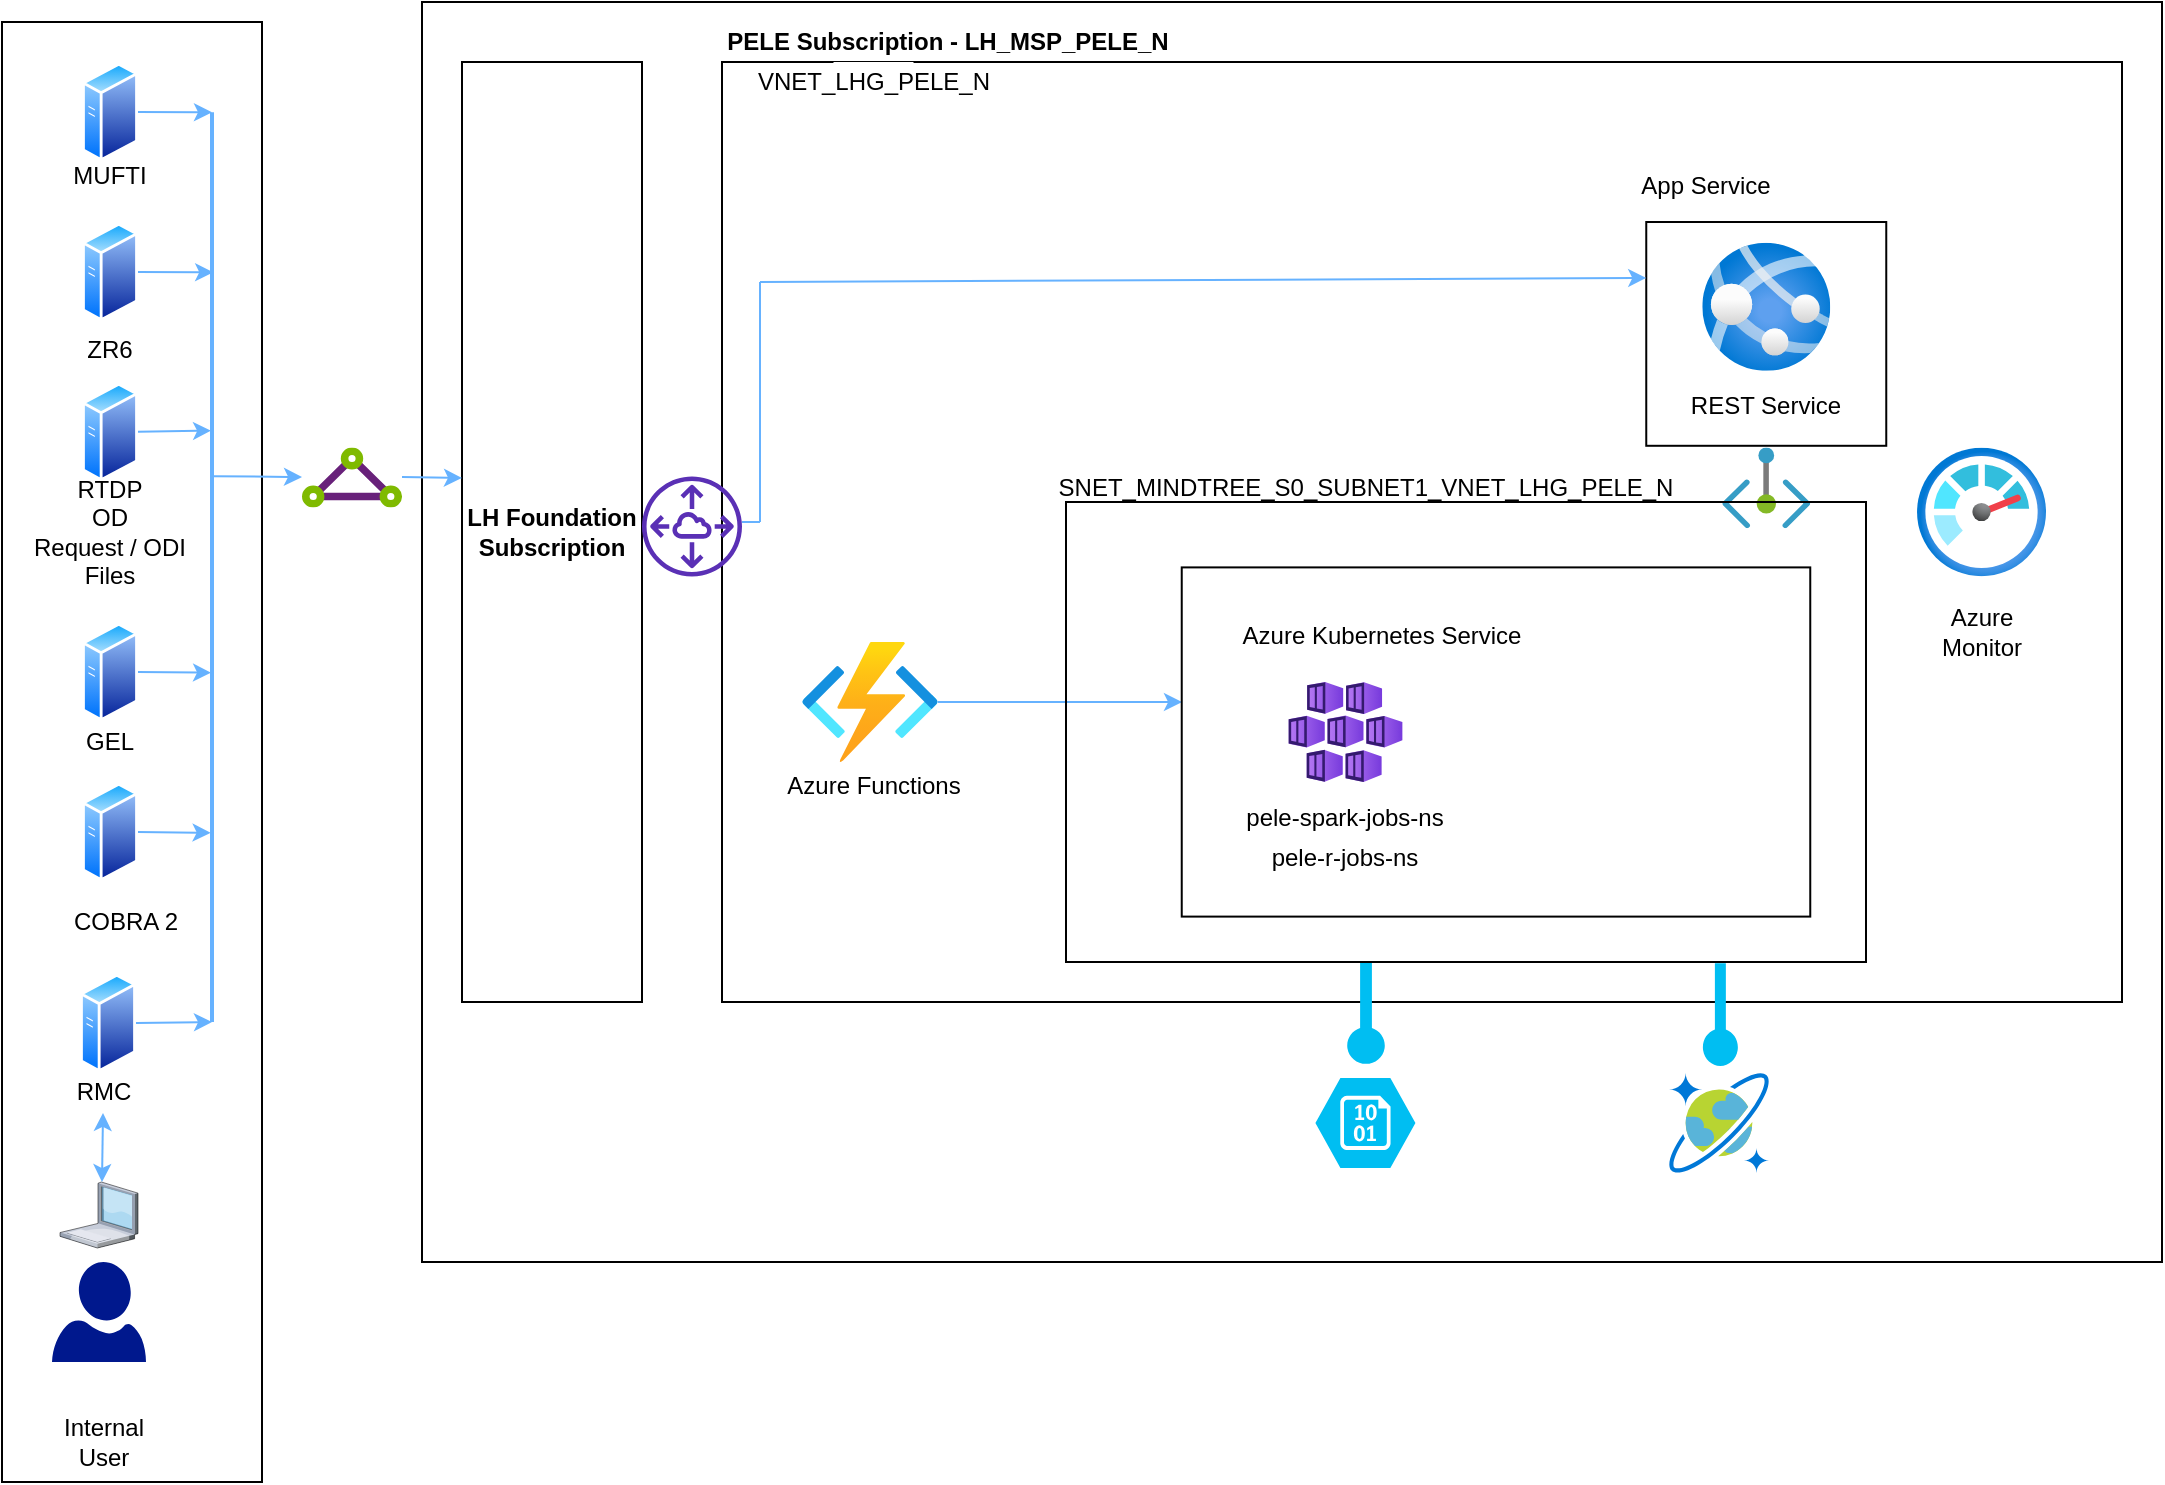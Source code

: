 <mxfile version="14.6.3" type="github">
  <diagram id="4mkBv_YgtIYzEHDCqf_Q" name="Page-1">
    <mxGraphModel dx="1038" dy="579" grid="1" gridSize="10" guides="1" tooltips="1" connect="1" arrows="1" fold="1" page="1" pageScale="1" pageWidth="827" pageHeight="1169" math="0" shadow="0">
      <root>
        <mxCell id="0" />
        <mxCell id="1" parent="0" />
        <mxCell id="eNCzuhEaHwYBkcYv9uUm-4" value="" style="rounded=0;whiteSpace=wrap;html=1;fillColor=none;container=1;treeFolding=1;treeMoving=1;" vertex="1" parent="1">
          <mxGeometry x="400" y="60" width="675" height="444" as="geometry" />
        </mxCell>
        <mxCell id="hd8weYj9Gk-Xb1H9IMSv-36" value="" style="rounded=0;whiteSpace=wrap;html=1;fillColor=none;" parent="1" vertex="1">
          <mxGeometry x="440" y="220" width="350" height="210" as="geometry" />
        </mxCell>
        <mxCell id="hd8weYj9Gk-Xb1H9IMSv-18" value="Application Subscription" style="rounded=0;whiteSpace=wrap;html=1;" parent="1" vertex="1">
          <mxGeometry x="420" y="40" width="380" height="330" as="geometry" />
        </mxCell>
        <mxCell id="hd8weYj9Gk-Xb1H9IMSv-16" value="Application Subscription" style="rounded=0;whiteSpace=wrap;html=1;" parent="1" vertex="1">
          <mxGeometry x="430" y="40" width="370" height="330" as="geometry" />
        </mxCell>
        <mxCell id="hd8weYj9Gk-Xb1H9IMSv-15" value="" style="rounded=0;whiteSpace=wrap;html=1;" parent="1" vertex="1">
          <mxGeometry x="440" y="40" width="360" height="330" as="geometry" />
        </mxCell>
        <mxCell id="hd8weYj9Gk-Xb1H9IMSv-14" value="" style="rounded=0;whiteSpace=wrap;html=1;container=0;" parent="1" vertex="1">
          <mxGeometry x="240" y="10" width="870" height="630" as="geometry" />
        </mxCell>
        <mxCell id="hd8weYj9Gk-Xb1H9IMSv-2" value="" style="rounded=0;whiteSpace=wrap;html=1;" parent="1" vertex="1">
          <mxGeometry x="30" y="20" width="130" height="730" as="geometry" />
        </mxCell>
        <mxCell id="eNCzuhEaHwYBkcYv9uUm-19" value="" style="edgeStyle=none;rounded=0;orthogonalLoop=1;jettySize=auto;html=1;entryX=0;entryY=0.5;entryDx=0;entryDy=0;entryPerimeter=0;strokeColor=#66B2FF;" edge="1" parent="1" source="hd8weYj9Gk-Xb1H9IMSv-5" target="eNCzuhEaHwYBkcYv9uUm-18">
          <mxGeometry relative="1" as="geometry" />
        </mxCell>
        <mxCell id="hd8weYj9Gk-Xb1H9IMSv-5" value="" style="aspect=fixed;perimeter=ellipsePerimeter;html=1;align=center;shadow=0;dashed=0;spacingTop=3;image;image=img/lib/active_directory/generic_server.svg;" parent="1" vertex="1">
          <mxGeometry x="70" y="40" width="28.0" height="50" as="geometry" />
        </mxCell>
        <mxCell id="eNCzuhEaHwYBkcYv9uUm-21" value="" style="edgeStyle=none;rounded=0;orthogonalLoop=1;jettySize=auto;html=1;entryX=0.176;entryY=0.44;entryDx=0;entryDy=0;entryPerimeter=0;strokeColor=#66B2FF;" edge="1" parent="1" source="hd8weYj9Gk-Xb1H9IMSv-6" target="eNCzuhEaHwYBkcYv9uUm-18">
          <mxGeometry relative="1" as="geometry" />
        </mxCell>
        <mxCell id="hd8weYj9Gk-Xb1H9IMSv-6" value="&lt;span style=&quot;color: rgba(0 , 0 , 0 , 0) ; font-family: monospace ; font-size: 0px ; background-color: rgb(248 , 249 , 250)&quot;&gt;%3CmxGraphModel%3E%3Croot%3E%3CmxCell%20id%3D%220%22%2F%3E%3CmxCell%20id%3D%221%22%20parent%3D%220%22%2F%3E%3CmxCell%20id%3D%222%22%20value%3D%22%22%20style%3D%22aspect%3Dfixed%3Bperimeter%3DellipsePerimeter%3Bhtml%3D1%3Balign%3Dcenter%3Bshadow%3D0%3Bdashed%3D0%3BspacingTop%3D3%3Bimage%3Bimage%3Dimg%2Flib%2Factive_directory%2Fgeneric_server.svg%3B%22%20vertex%3D%221%22%20parent%3D%221%22%3E%3CmxGeometry%20x%3D%2270%22%20y%3D%2250%22%20width%3D%2228.0%22%20height%3D%2250%22%20as%3D%22geometry%22%2F%3E%3C%2FmxCell%3E%3C%2Froot%3E%3C%2FmxGraphModel%3E&lt;/span&gt;" style="aspect=fixed;perimeter=ellipsePerimeter;html=1;align=center;shadow=0;dashed=0;spacingTop=3;image;image=img/lib/active_directory/generic_server.svg;" parent="1" vertex="1">
          <mxGeometry x="70" y="120" width="28.0" height="50" as="geometry" />
        </mxCell>
        <mxCell id="eNCzuhEaHwYBkcYv9uUm-22" value="" style="edgeStyle=none;rounded=0;orthogonalLoop=1;jettySize=auto;html=1;entryX=0.35;entryY=0.546;entryDx=0;entryDy=0;entryPerimeter=0;strokeColor=#66B2FF;" edge="1" parent="1" source="hd8weYj9Gk-Xb1H9IMSv-7" target="eNCzuhEaHwYBkcYv9uUm-18">
          <mxGeometry relative="1" as="geometry" />
        </mxCell>
        <mxCell id="hd8weYj9Gk-Xb1H9IMSv-7" value="&lt;span style=&quot;color: rgba(0 , 0 , 0 , 0) ; font-family: monospace ; font-size: 0px ; background-color: rgb(248 , 249 , 250)&quot;&gt;%3CmxGraphModel%3E%3Croot%3E%3CmxCell%20id%3D%220%22%2F%3E%3CmxCell%20id%3D%221%22%20parent%3D%220%22%2F%3E%3CmxCell%20id%3D%222%22%20value%3D%22%22%20style%3D%22aspect%3Dfixed%3Bperimeter%3DellipsePerimeter%3Bhtml%3D1%3Balign%3Dcenter%3Bshadow%3D0%3Bdashed%3D0%3BspacingTop%3D3%3Bimage%3Bimage%3Dimg%2Flib%2Factive_directory%2Fgeneric_server.svg%3B%22%20vertex%3D%221%22%20parent%3D%221%22%3E%3CmxGeometry%20x%3D%2270%22%20y%3D%2250%22%20width%3D%2228.0%22%20height%3D%2250%22%20as%3D%22geometry%22%2F%3E%3C%2FmxCell%3E%3C%2Froot%3E%3C%2FmxGraphModel%3E&lt;/span&gt;" style="aspect=fixed;perimeter=ellipsePerimeter;html=1;align=center;shadow=0;dashed=0;spacingTop=3;image;image=img/lib/active_directory/generic_server.svg;" parent="1" vertex="1">
          <mxGeometry x="70" y="200" width="28.0" height="50" as="geometry" />
        </mxCell>
        <mxCell id="eNCzuhEaHwYBkcYv9uUm-23" value="" style="edgeStyle=none;rounded=0;orthogonalLoop=1;jettySize=auto;html=1;entryX=0.616;entryY=0.546;entryDx=0;entryDy=0;entryPerimeter=0;exitX=1;exitY=0.5;exitDx=0;exitDy=0;strokeColor=#66B2FF;" edge="1" parent="1" source="hd8weYj9Gk-Xb1H9IMSv-8" target="eNCzuhEaHwYBkcYv9uUm-18">
          <mxGeometry relative="1" as="geometry" />
        </mxCell>
        <mxCell id="hd8weYj9Gk-Xb1H9IMSv-8" value="&lt;span style=&quot;color: rgba(0 , 0 , 0 , 0) ; font-family: monospace ; font-size: 0px ; background-color: rgb(248 , 249 , 250)&quot;&gt;%3CmxGraphModel%3E%3Croot%3E%3CmxCell%20id%3D%220%22%2F%3E%3CmxCell%20id%3D%221%22%20parent%3D%220%22%2F%3E%3CmxCell%20id%3D%222%22%20value%3D%22%22%20style%3D%22aspect%3Dfixed%3Bperimeter%3DellipsePerimeter%3Bhtml%3D1%3Balign%3Dcenter%3Bshadow%3D0%3Bdashed%3D0%3BspacingTop%3D3%3Bimage%3Bimage%3Dimg%2Flib%2Factive_directory%2Fgeneric_server.svg%3B%22%20vertex%3D%221%22%20parent%3D%221%22%3E%3CmxGeometry%20x%3D%2270%22%20y%3D%2250%22%20width%3D%2228.0%22%20height%3D%2250%22%20as%3D%22geometry%22%2F%3E%3C%2FmxCell%3E%3C%2Froot%3E%3C%2FmxGraphModel%3E&lt;/span&gt;" style="aspect=fixed;perimeter=ellipsePerimeter;html=1;align=center;shadow=0;dashed=0;spacingTop=3;image;image=img/lib/active_directory/generic_server.svg;" parent="1" vertex="1">
          <mxGeometry x="70" y="320" width="28.0" height="50" as="geometry" />
        </mxCell>
        <mxCell id="hd8weYj9Gk-Xb1H9IMSv-9" value="" style="aspect=fixed;html=1;points=[];align=center;image;fontSize=12;image=img/lib/mscae/Express_Route.svg;" parent="1" vertex="1">
          <mxGeometry x="180" y="232.75" width="50" height="30" as="geometry" />
        </mxCell>
        <mxCell id="hd8weYj9Gk-Xb1H9IMSv-10" value="&lt;b&gt;LH Foundation Subscription&lt;/b&gt;" style="rounded=0;whiteSpace=wrap;html=1;" parent="1" vertex="1">
          <mxGeometry x="260" y="40" width="90" height="470" as="geometry" />
        </mxCell>
        <mxCell id="hd8weYj9Gk-Xb1H9IMSv-20" value="" style="rounded=0;whiteSpace=wrap;html=1;" parent="1" vertex="1">
          <mxGeometry x="480" y="243.784" width="120" height="124.324" as="geometry" />
        </mxCell>
        <mxCell id="hd8weYj9Gk-Xb1H9IMSv-19" value="" style="rounded=0;whiteSpace=wrap;html=1;align=left;" parent="1" vertex="1">
          <mxGeometry x="390" y="40" width="700" height="470" as="geometry" />
        </mxCell>
        <mxCell id="hd8weYj9Gk-Xb1H9IMSv-11" value="" style="aspect=fixed;html=1;points=[];align=center;image;fontSize=12;image=img/lib/azure2/compute/App_Services.svg;" parent="1" vertex="1">
          <mxGeometry x="880.13" y="130.427" width="64" height="64" as="geometry" />
        </mxCell>
        <mxCell id="hd8weYj9Gk-Xb1H9IMSv-3" value="" style="aspect=fixed;html=1;points=[];align=center;image;fontSize=12;image=img/lib/azure2/compute/Kubernetes_Services.svg;fontFamily=Helvetica;fontColor=#000000;strokeColor=#000000;fillColor=#ffffff;" parent="1" vertex="1">
          <mxGeometry x="658.51" y="350.001" width="86.49" height="50" as="geometry" />
        </mxCell>
        <mxCell id="eNCzuhEaHwYBkcYv9uUm-59" value="" style="edgeStyle=none;rounded=0;orthogonalLoop=1;jettySize=auto;html=1;endArrow=classic;endFill=1;strokeColor=#66B2FF;entryX=0.145;entryY=0.435;entryDx=0;entryDy=0;entryPerimeter=0;startArrow=none;startFill=0;" edge="1" parent="1" source="hd8weYj9Gk-Xb1H9IMSv-12" target="eNCzuhEaHwYBkcYv9uUm-2">
          <mxGeometry relative="1" as="geometry" />
        </mxCell>
        <mxCell id="hd8weYj9Gk-Xb1H9IMSv-12" value="" style="aspect=fixed;html=1;points=[];align=center;image;fontSize=12;image=img/lib/azure2/compute/Function_Apps.svg;" parent="1" vertex="1">
          <mxGeometry x="430.0" y="329.997" width="68" height="60" as="geometry" />
        </mxCell>
        <mxCell id="hd8weYj9Gk-Xb1H9IMSv-22" value="pele-spark-jobs-ns" style="text;html=1;strokeColor=none;fillColor=none;align=center;verticalAlign=middle;whiteSpace=wrap;rounded=0;" parent="1" vertex="1">
          <mxGeometry x="644.26" y="405.133" width="115" height="24.865" as="geometry" />
        </mxCell>
        <mxCell id="hd8weYj9Gk-Xb1H9IMSv-23" value="pele-r-jobs-ns" style="text;html=1;strokeColor=none;fillColor=none;align=center;verticalAlign=middle;whiteSpace=wrap;rounded=0;" parent="1" vertex="1">
          <mxGeometry x="644.26" y="425.131" width="115" height="24.865" as="geometry" />
        </mxCell>
        <mxCell id="hd8weYj9Gk-Xb1H9IMSv-24" value="Azure Kubernetes Service" style="text;html=1;strokeColor=none;fillColor=none;align=center;verticalAlign=middle;whiteSpace=wrap;rounded=0;" parent="1" vertex="1">
          <mxGeometry x="640" y="315.001" width="160" height="24.865" as="geometry" />
        </mxCell>
        <mxCell id="hd8weYj9Gk-Xb1H9IMSv-25" value="" style="rounded=0;whiteSpace=wrap;html=1;fillColor=none;" parent="1" vertex="1">
          <mxGeometry x="852.13" y="120.005" width="120" height="111.892" as="geometry" />
        </mxCell>
        <mxCell id="hd8weYj9Gk-Xb1H9IMSv-26" value="REST Service" style="text;html=1;strokeColor=none;fillColor=none;align=center;verticalAlign=middle;whiteSpace=wrap;rounded=0;" parent="1" vertex="1">
          <mxGeometry x="867.13" y="200.005" width="90" height="24.865" as="geometry" />
        </mxCell>
        <mxCell id="hd8weYj9Gk-Xb1H9IMSv-27" value="App Service" style="text;html=1;strokeColor=none;fillColor=none;align=center;verticalAlign=middle;whiteSpace=wrap;rounded=0;" parent="1" vertex="1">
          <mxGeometry x="802" y="90.0" width="160" height="24.865" as="geometry" />
        </mxCell>
        <mxCell id="hd8weYj9Gk-Xb1H9IMSv-28" value="Azure Functions" style="text;html=1;strokeColor=none;fillColor=none;align=center;verticalAlign=middle;whiteSpace=wrap;rounded=0;" parent="1" vertex="1">
          <mxGeometry x="385.74" y="390.0" width="160" height="24.865" as="geometry" />
        </mxCell>
        <mxCell id="hd8weYj9Gk-Xb1H9IMSv-31" value="" style="verticalLabelPosition=bottom;html=1;verticalAlign=top;align=center;strokeColor=none;fillColor=#00BEF2;shape=mxgraph.azure.service_endpoint;rotation=-90;" parent="1" vertex="1">
          <mxGeometry x="686.71" y="505.63" width="50.58" height="20" as="geometry" />
        </mxCell>
        <mxCell id="hd8weYj9Gk-Xb1H9IMSv-32" value="" style="verticalLabelPosition=bottom;html=1;verticalAlign=top;align=center;strokeColor=none;fillColor=#00BEF2;shape=mxgraph.azure.service_endpoint;rotation=-90;" parent="1" vertex="1">
          <mxGeometry x="863.5" y="507" width="51.37" height="18.63" as="geometry" />
        </mxCell>
        <mxCell id="hd8weYj9Gk-Xb1H9IMSv-33" value="" style="aspect=fixed;html=1;points=[];align=center;image;fontSize=12;image=img/lib/mscae/CosmosDB.svg;fillColor=none;" parent="1" vertex="1">
          <mxGeometry x="863.5" y="545.45" width="50" height="50" as="geometry" />
        </mxCell>
        <mxCell id="hd8weYj9Gk-Xb1H9IMSv-34" value="" style="verticalLabelPosition=bottom;html=1;verticalAlign=top;align=center;strokeColor=none;fillColor=#00BEF2;shape=mxgraph.azure.storage_blob;" parent="1" vertex="1">
          <mxGeometry x="686.71" y="547.95" width="50" height="45" as="geometry" />
        </mxCell>
        <mxCell id="hd8weYj9Gk-Xb1H9IMSv-37" value="VNET_LHG_PELE_N" style="text;html=1;strokeColor=none;align=center;verticalAlign=middle;whiteSpace=wrap;rounded=0;fillColor=#ffffff;" parent="1" vertex="1">
          <mxGeometry x="445.74" y="40.0" width="40" height="20" as="geometry" />
        </mxCell>
        <mxCell id="ONxTiPL2fYkh23oSjzhZ-1" value="" style="aspect=fixed;html=1;points=[];align=center;image;fontSize=12;image=img/lib/azure2/management_governance/Monitor.svg;" parent="1" vertex="1">
          <mxGeometry x="987.51" y="232.75" width="64.49" height="64.49" as="geometry" />
        </mxCell>
        <mxCell id="ONxTiPL2fYkh23oSjzhZ-3" value="Azure Monitor" style="text;html=1;strokeColor=none;fillColor=none;align=center;verticalAlign=middle;whiteSpace=wrap;rounded=0;" parent="1" vertex="1">
          <mxGeometry x="1000" y="315" width="40" height="20" as="geometry" />
        </mxCell>
        <mxCell id="ONxTiPL2fYkh23oSjzhZ-4" value="MUFTI" style="text;html=1;strokeColor=none;fillColor=none;align=center;verticalAlign=middle;whiteSpace=wrap;rounded=0;" parent="1" vertex="1">
          <mxGeometry x="64" y="87" width="40" height="20" as="geometry" />
        </mxCell>
        <mxCell id="ONxTiPL2fYkh23oSjzhZ-5" value="ZR6" style="text;html=1;strokeColor=none;fillColor=none;align=center;verticalAlign=middle;whiteSpace=wrap;rounded=0;" parent="1" vertex="1">
          <mxGeometry x="64" y="174.43" width="40" height="20" as="geometry" />
        </mxCell>
        <mxCell id="ONxTiPL2fYkh23oSjzhZ-6" value="RTDP&lt;br&gt;OD&lt;br&gt;Request / ODI Files" style="text;html=1;strokeColor=none;fillColor=none;align=center;verticalAlign=middle;whiteSpace=wrap;rounded=0;" parent="1" vertex="1">
          <mxGeometry x="38" y="265" width="92" height="20" as="geometry" />
        </mxCell>
        <mxCell id="ONxTiPL2fYkh23oSjzhZ-7" value="GEL" style="text;html=1;strokeColor=none;fillColor=none;align=center;verticalAlign=middle;whiteSpace=wrap;rounded=0;" parent="1" vertex="1">
          <mxGeometry x="64" y="370" width="40" height="20" as="geometry" />
        </mxCell>
        <mxCell id="eNCzuhEaHwYBkcYv9uUm-24" value="" style="edgeStyle=none;rounded=0;orthogonalLoop=1;jettySize=auto;html=1;entryX=0.792;entryY=0.569;entryDx=0;entryDy=0;entryPerimeter=0;strokeColor=#66B2FF;" edge="1" parent="1" source="ONxTiPL2fYkh23oSjzhZ-8" target="eNCzuhEaHwYBkcYv9uUm-18">
          <mxGeometry relative="1" as="geometry" />
        </mxCell>
        <mxCell id="ONxTiPL2fYkh23oSjzhZ-8" value="&lt;span style=&quot;color: rgba(0 , 0 , 0 , 0) ; font-family: monospace ; font-size: 0px ; background-color: rgb(248 , 249 , 250)&quot;&gt;%3CmxGraphModel%3E%3Croot%3E%3CmxCell%20id%3D%220%22%2F%3E%3CmxCell%20id%3D%221%22%20parent%3D%220%22%2F%3E%3CmxCell%20id%3D%222%22%20value%3D%22%22%20style%3D%22aspect%3Dfixed%3Bperimeter%3DellipsePerimeter%3Bhtml%3D1%3Balign%3Dcenter%3Bshadow%3D0%3Bdashed%3D0%3BspacingTop%3D3%3Bimage%3Bimage%3Dimg%2Flib%2Factive_directory%2Fgeneric_server.svg%3B%22%20vertex%3D%221%22%20parent%3D%221%22%3E%3CmxGeometry%20x%3D%2270%22%20y%3D%2250%22%20width%3D%2228.0%22%20height%3D%2250%22%20as%3D%22geometry%22%2F%3E%3C%2FmxCell%3E%3C%2Froot%3E%3C%2FmxGraphModel%3E&lt;/span&gt;" style="aspect=fixed;perimeter=ellipsePerimeter;html=1;align=center;shadow=0;dashed=0;spacingTop=3;image;image=img/lib/active_directory/generic_server.svg;" parent="1" vertex="1">
          <mxGeometry x="70" y="400" width="28.0" height="50" as="geometry" />
        </mxCell>
        <mxCell id="ONxTiPL2fYkh23oSjzhZ-9" value="COBRA 2" style="text;html=1;strokeColor=none;fillColor=none;align=center;verticalAlign=middle;whiteSpace=wrap;rounded=0;" parent="1" vertex="1">
          <mxGeometry x="64" y="460" width="56" height="20" as="geometry" />
        </mxCell>
        <mxCell id="Z8Xp0hfPRXAwohdE5s9D-7" value="SNET_MINDTREE_S0_SUBNET1_VNET_LHG_PELE_N" style="text;html=1;strokeColor=none;fillColor=none;align=center;verticalAlign=middle;whiteSpace=wrap;rounded=0;" parent="1" vertex="1">
          <mxGeometry x="692" y="242.75" width="40" height="20" as="geometry" />
        </mxCell>
        <mxCell id="Z8Xp0hfPRXAwohdE5s9D-8" value="" style="aspect=fixed;html=1;points=[];align=center;image;fontSize=12;image=img/lib/azure2/networking/Private_Endpoint.svg;fillColor=none;" parent="1" vertex="1">
          <mxGeometry x="890.13" y="232.75" width="44" height="40.33" as="geometry" />
        </mxCell>
        <mxCell id="eNCzuhEaHwYBkcYv9uUm-1" value="" style="rounded=0;whiteSpace=wrap;html=1;fillColor=none;" vertex="1" parent="1">
          <mxGeometry x="619.87" y="292.7" width="314.26" height="174.6" as="geometry" />
        </mxCell>
        <mxCell id="eNCzuhEaHwYBkcYv9uUm-2" value="" style="rounded=0;whiteSpace=wrap;html=1;fillColor=none;container=0;" vertex="1" parent="1">
          <mxGeometry x="562" y="260" width="400" height="230" as="geometry" />
        </mxCell>
        <mxCell id="eNCzuhEaHwYBkcYv9uUm-5" value="" style="aspect=fixed;pointerEvents=1;shadow=0;dashed=0;html=1;strokeColor=none;labelPosition=center;verticalLabelPosition=bottom;verticalAlign=top;align=center;fillColor=#00188D;shape=mxgraph.azure.user" vertex="1" parent="1">
          <mxGeometry x="55" y="640" width="47" height="50" as="geometry" />
        </mxCell>
        <mxCell id="eNCzuhEaHwYBkcYv9uUm-8" value="Internal User" style="text;html=1;strokeColor=none;fillColor=none;align=center;verticalAlign=middle;whiteSpace=wrap;rounded=0;" vertex="1" parent="1">
          <mxGeometry x="60.5" y="720" width="40" height="20" as="geometry" />
        </mxCell>
        <mxCell id="eNCzuhEaHwYBkcYv9uUm-18" value="" style="line;strokeWidth=2;direction=south;html=1;fillColor=none;strokeColor=#66B2FF;" vertex="1" parent="1">
          <mxGeometry x="130" y="65.13" width="10" height="454.87" as="geometry" />
        </mxCell>
        <mxCell id="eNCzuhEaHwYBkcYv9uUm-35" value="" style="verticalLabelPosition=bottom;aspect=fixed;html=1;verticalAlign=top;strokeColor=none;align=center;outlineConnect=0;shape=mxgraph.citrix.laptop_1;fillColor=none;" vertex="1" parent="1">
          <mxGeometry x="59" y="600" width="39" height="33" as="geometry" />
        </mxCell>
        <mxCell id="eNCzuhEaHwYBkcYv9uUm-36" value="&lt;span style=&quot;color: rgba(0 , 0 , 0 , 0) ; font-family: monospace ; font-size: 0px ; background-color: rgb(248 , 249 , 250)&quot;&gt;%3CmxGraphModel%3E%3Croot%3E%3CmxCell%20id%3D%220%22%2F%3E%3CmxCell%20id%3D%221%22%20parent%3D%220%22%2F%3E%3CmxCell%20id%3D%222%22%20value%3D%22%22%20style%3D%22aspect%3Dfixed%3Bperimeter%3DellipsePerimeter%3Bhtml%3D1%3Balign%3Dcenter%3Bshadow%3D0%3Bdashed%3D0%3BspacingTop%3D3%3Bimage%3Bimage%3Dimg%2Flib%2Factive_directory%2Fgeneric_server.svg%3B%22%20vertex%3D%221%22%20parent%3D%221%22%3E%3CmxGeometry%20x%3D%2270%22%20y%3D%2250%22%20width%3D%2228.0%22%20height%3D%2250%22%20as%3D%22geometry%22%2F%3E%3C%2FmxCell%3E%3C%2Froot%3E%3C%2FmxGraphModel%3E&lt;/span&gt;" style="aspect=fixed;perimeter=ellipsePerimeter;html=1;align=center;shadow=0;dashed=0;spacingTop=3;image;image=img/lib/active_directory/generic_server.svg;" vertex="1" parent="1">
          <mxGeometry x="69" y="495.45" width="28.0" height="50" as="geometry" />
        </mxCell>
        <mxCell id="eNCzuhEaHwYBkcYv9uUm-37" value="RMC" style="text;html=1;strokeColor=none;fillColor=none;align=center;verticalAlign=middle;whiteSpace=wrap;rounded=0;" vertex="1" parent="1">
          <mxGeometry x="52.5" y="545.45" width="56" height="20" as="geometry" />
        </mxCell>
        <mxCell id="eNCzuhEaHwYBkcYv9uUm-43" value="" style="endArrow=classic;startArrow=classic;html=1;strokeColor=#66B2FF;entryX=0.5;entryY=1;entryDx=0;entryDy=0;" edge="1" parent="1" target="eNCzuhEaHwYBkcYv9uUm-37">
          <mxGeometry width="50" height="50" relative="1" as="geometry">
            <mxPoint x="80" y="600" as="sourcePoint" />
            <mxPoint x="130" y="550" as="targetPoint" />
          </mxGeometry>
        </mxCell>
        <mxCell id="eNCzuhEaHwYBkcYv9uUm-46" value="" style="edgeStyle=none;rounded=0;orthogonalLoop=1;jettySize=auto;html=1;entryX=1;entryY=0.5;entryDx=0;entryDy=0;entryPerimeter=0;strokeColor=#66B2FF;exitX=1;exitY=0.5;exitDx=0;exitDy=0;" edge="1" parent="1" source="eNCzuhEaHwYBkcYv9uUm-36" target="eNCzuhEaHwYBkcYv9uUm-18">
          <mxGeometry relative="1" as="geometry">
            <mxPoint x="95.6" y="515.86" as="sourcePoint" />
            <mxPoint x="130.0" y="515.0" as="targetPoint" />
          </mxGeometry>
        </mxCell>
        <mxCell id="eNCzuhEaHwYBkcYv9uUm-47" value="" style="edgeStyle=none;rounded=0;orthogonalLoop=1;jettySize=auto;html=1;strokeColor=#66B2FF;exitX=0.4;exitY=0.454;exitDx=0;exitDy=0;exitPerimeter=0;" edge="1" parent="1" source="eNCzuhEaHwYBkcYv9uUm-18" target="hd8weYj9Gk-Xb1H9IMSv-9">
          <mxGeometry relative="1" as="geometry">
            <mxPoint x="133.46" y="249.931" as="sourcePoint" />
            <mxPoint x="170.0" y="249.424" as="targetPoint" />
          </mxGeometry>
        </mxCell>
        <mxCell id="eNCzuhEaHwYBkcYv9uUm-48" value="" style="edgeStyle=none;rounded=0;orthogonalLoop=1;jettySize=auto;html=1;strokeColor=#66B2FF;exitX=0.4;exitY=0.454;exitDx=0;exitDy=0;exitPerimeter=0;" edge="1" parent="1">
          <mxGeometry relative="1" as="geometry">
            <mxPoint x="230.0" y="247.468" as="sourcePoint" />
            <mxPoint x="260" y="248" as="targetPoint" />
          </mxGeometry>
        </mxCell>
        <mxCell id="eNCzuhEaHwYBkcYv9uUm-49" value="" style="outlineConnect=0;fontColor=#232F3E;gradientColor=none;fillColor=#5A30B5;strokeColor=none;dashed=0;verticalLabelPosition=bottom;verticalAlign=top;align=center;html=1;fontSize=12;fontStyle=0;aspect=fixed;pointerEvents=1;shape=mxgraph.aws4.peering;" vertex="1" parent="1">
          <mxGeometry x="350" y="247.24" width="50" height="50" as="geometry" />
        </mxCell>
        <mxCell id="eNCzuhEaHwYBkcYv9uUm-50" value="&lt;b&gt;PELE Subscription - LH_MSP_PELE_N&lt;/b&gt;" style="text;html=1;strokeColor=none;fillColor=none;align=center;verticalAlign=middle;whiteSpace=wrap;rounded=0;" vertex="1" parent="1">
          <mxGeometry x="378.25" y="20" width="250" height="20" as="geometry" />
        </mxCell>
        <mxCell id="eNCzuhEaHwYBkcYv9uUm-56" value="" style="line;direction=south;html=1;fillColor=none;rounded=1;fontSize=11;verticalAlign=middle;strokeColor=#66B2FF;endArrow=classic;strokeWidth=1;" vertex="1" parent="1">
          <mxGeometry x="404" y="150" width="10" height="120" as="geometry" />
        </mxCell>
        <mxCell id="eNCzuhEaHwYBkcYv9uUm-57" value="" style="endArrow=classic;html=1;strokeColor=#66B2FF;exitX=0;exitY=0.5;exitDx=0;exitDy=0;exitPerimeter=0;entryX=0;entryY=0.25;entryDx=0;entryDy=0;" edge="1" parent="1" source="eNCzuhEaHwYBkcYv9uUm-56" target="hd8weYj9Gk-Xb1H9IMSv-25">
          <mxGeometry width="50" height="50" relative="1" as="geometry">
            <mxPoint x="560" y="180" as="sourcePoint" />
            <mxPoint x="710" y="150" as="targetPoint" />
          </mxGeometry>
        </mxCell>
        <mxCell id="eNCzuhEaHwYBkcYv9uUm-58" value="" style="edgeStyle=none;rounded=0;orthogonalLoop=1;jettySize=auto;html=1;strokeColor=#66B2FF;exitX=0.4;exitY=0.454;exitDx=0;exitDy=0;exitPerimeter=0;endArrow=none;endFill=0;entryX=1;entryY=0.5;entryDx=0;entryDy=0;entryPerimeter=0;" edge="1" parent="1" target="eNCzuhEaHwYBkcYv9uUm-56">
          <mxGeometry relative="1" as="geometry">
            <mxPoint x="400" y="269.998" as="sourcePoint" />
            <mxPoint x="410" y="271" as="targetPoint" />
          </mxGeometry>
        </mxCell>
      </root>
    </mxGraphModel>
  </diagram>
</mxfile>
